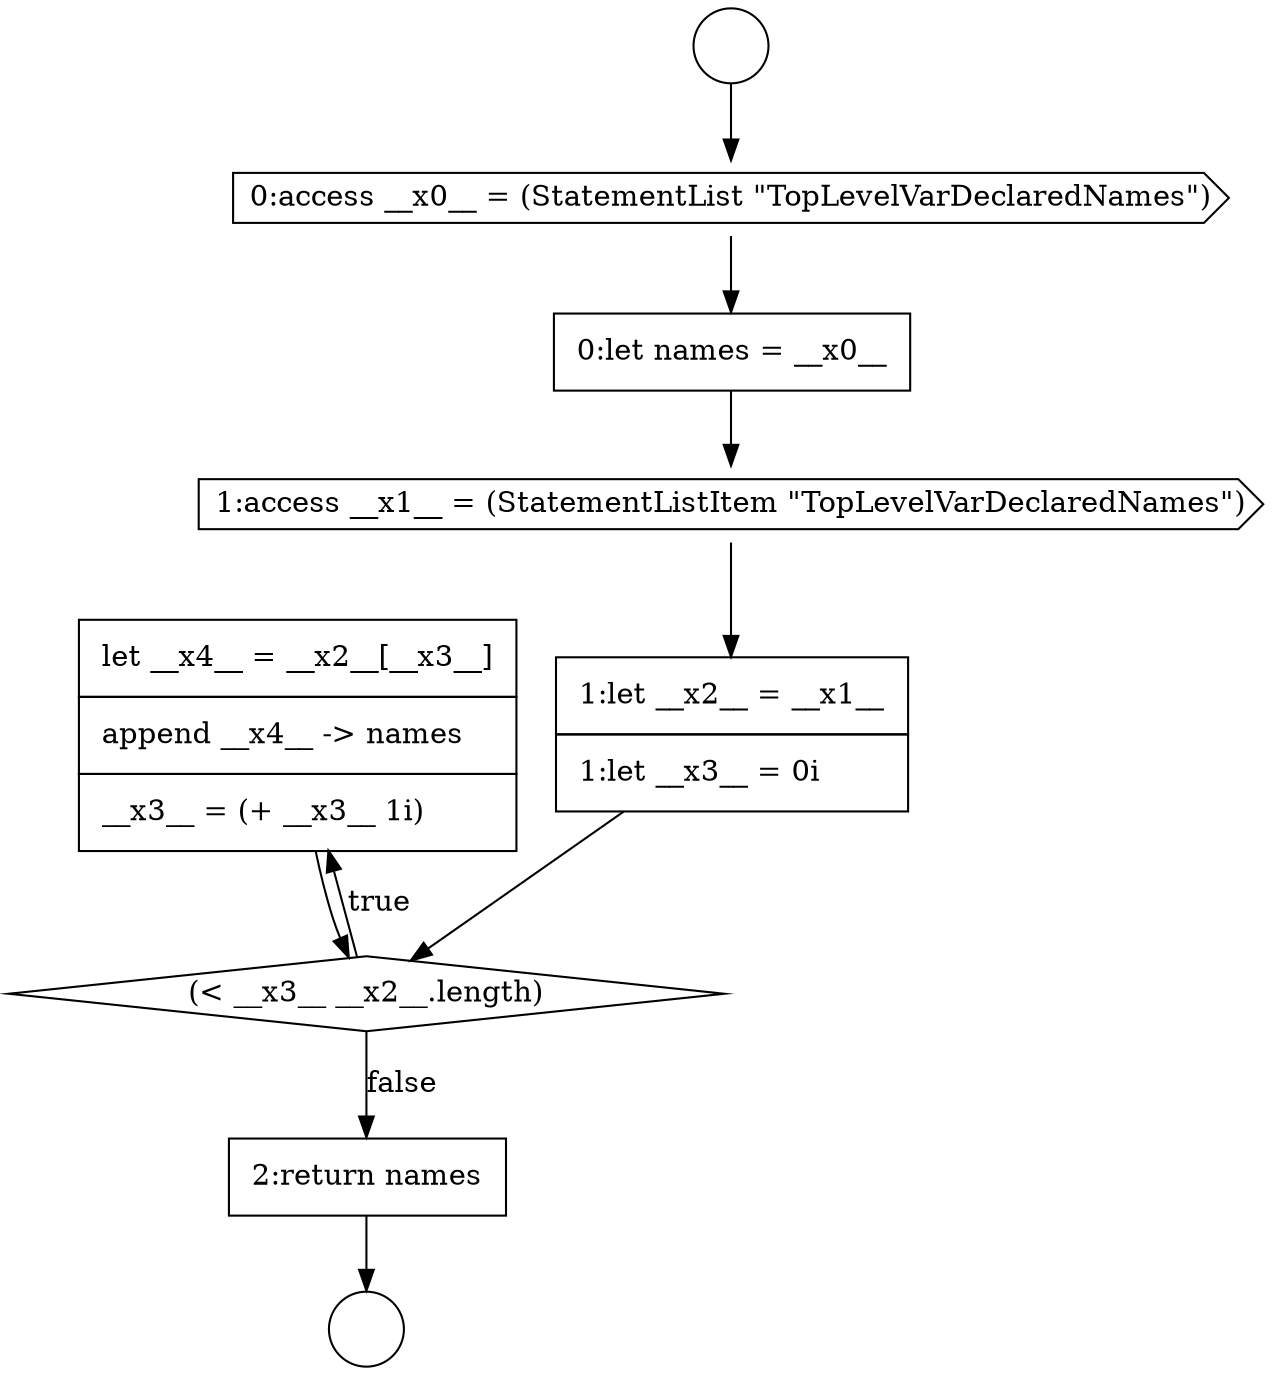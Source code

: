digraph {
  node5718 [shape=none, margin=0, label=<<font color="black">
    <table border="0" cellborder="1" cellspacing="0" cellpadding="10">
      <tr><td align="left">let __x4__ = __x2__[__x3__]</td></tr>
      <tr><td align="left">append __x4__ -&gt; names</td></tr>
      <tr><td align="left">__x3__ = (+ __x3__ 1i)</td></tr>
    </table>
  </font>> color="black" fillcolor="white" style=filled]
  node5713 [shape=cds, label=<<font color="black">0:access __x0__ = (StatementList &quot;TopLevelVarDeclaredNames&quot;)</font>> color="black" fillcolor="white" style=filled]
  node5712 [shape=circle label=" " color="black" fillcolor="white" style=filled]
  node5719 [shape=none, margin=0, label=<<font color="black">
    <table border="0" cellborder="1" cellspacing="0" cellpadding="10">
      <tr><td align="left">2:return names</td></tr>
    </table>
  </font>> color="black" fillcolor="white" style=filled]
  node5714 [shape=none, margin=0, label=<<font color="black">
    <table border="0" cellborder="1" cellspacing="0" cellpadding="10">
      <tr><td align="left">0:let names = __x0__</td></tr>
    </table>
  </font>> color="black" fillcolor="white" style=filled]
  node5711 [shape=circle label=" " color="black" fillcolor="white" style=filled]
  node5715 [shape=cds, label=<<font color="black">1:access __x1__ = (StatementListItem &quot;TopLevelVarDeclaredNames&quot;)</font>> color="black" fillcolor="white" style=filled]
  node5716 [shape=none, margin=0, label=<<font color="black">
    <table border="0" cellborder="1" cellspacing="0" cellpadding="10">
      <tr><td align="left">1:let __x2__ = __x1__</td></tr>
      <tr><td align="left">1:let __x3__ = 0i</td></tr>
    </table>
  </font>> color="black" fillcolor="white" style=filled]
  node5717 [shape=diamond, label=<<font color="black">(&lt; __x3__ __x2__.length)</font>> color="black" fillcolor="white" style=filled]
  node5713 -> node5714 [ color="black"]
  node5714 -> node5715 [ color="black"]
  node5711 -> node5713 [ color="black"]
  node5716 -> node5717 [ color="black"]
  node5719 -> node5712 [ color="black"]
  node5717 -> node5718 [label=<<font color="black">true</font>> color="black"]
  node5717 -> node5719 [label=<<font color="black">false</font>> color="black"]
  node5718 -> node5717 [ color="black"]
  node5715 -> node5716 [ color="black"]
}
